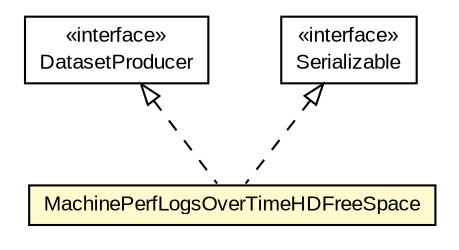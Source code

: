 #!/usr/local/bin/dot
#
# Class diagram 
# Generated by UMLGraph version R5_6-24-gf6e263 (http://www.umlgraph.org/)
#

digraph G {
	edge [fontname="arial",fontsize=10,labelfontname="arial",labelfontsize=10];
	node [fontname="arial",fontsize=10,shape=plaintext];
	nodesep=0.25;
	ranksep=0.5;
	// org.miloss.fgsms.presentation.MachinePerfLogsOverTimeHDFreeSpace
	c763556 [label=<<table title="org.miloss.fgsms.presentation.MachinePerfLogsOverTimeHDFreeSpace" border="0" cellborder="1" cellspacing="0" cellpadding="2" port="p" bgcolor="lemonChiffon" href="./MachinePerfLogsOverTimeHDFreeSpace.html">
		<tr><td><table border="0" cellspacing="0" cellpadding="1">
<tr><td align="center" balign="center"> MachinePerfLogsOverTimeHDFreeSpace </td></tr>
		</table></td></tr>
		</table>>, URL="./MachinePerfLogsOverTimeHDFreeSpace.html", fontname="arial", fontcolor="black", fontsize=10.0];
	//org.miloss.fgsms.presentation.MachinePerfLogsOverTimeHDFreeSpace implements de.laures.cewolf.DatasetProducer
	c763584:p -> c763556:p [dir=back,arrowtail=empty,style=dashed];
	//org.miloss.fgsms.presentation.MachinePerfLogsOverTimeHDFreeSpace implements java.io.Serializable
	c763585:p -> c763556:p [dir=back,arrowtail=empty,style=dashed];
	// de.laures.cewolf.DatasetProducer
	c763584 [label=<<table title="de.laures.cewolf.DatasetProducer" border="0" cellborder="1" cellspacing="0" cellpadding="2" port="p" href="http://java.sun.com/j2se/1.4.2/docs/api/de/laures/cewolf/DatasetProducer.html">
		<tr><td><table border="0" cellspacing="0" cellpadding="1">
<tr><td align="center" balign="center"> &#171;interface&#187; </td></tr>
<tr><td align="center" balign="center"> DatasetProducer </td></tr>
		</table></td></tr>
		</table>>, URL="http://java.sun.com/j2se/1.4.2/docs/api/de/laures/cewolf/DatasetProducer.html", fontname="arial", fontcolor="black", fontsize=10.0];
	// java.io.Serializable
	c763585 [label=<<table title="java.io.Serializable" border="0" cellborder="1" cellspacing="0" cellpadding="2" port="p" href="http://java.sun.com/j2se/1.4.2/docs/api/java/io/Serializable.html">
		<tr><td><table border="0" cellspacing="0" cellpadding="1">
<tr><td align="center" balign="center"> &#171;interface&#187; </td></tr>
<tr><td align="center" balign="center"> Serializable </td></tr>
		</table></td></tr>
		</table>>, URL="http://java.sun.com/j2se/1.4.2/docs/api/java/io/Serializable.html", fontname="arial", fontcolor="black", fontsize=10.0];
}

